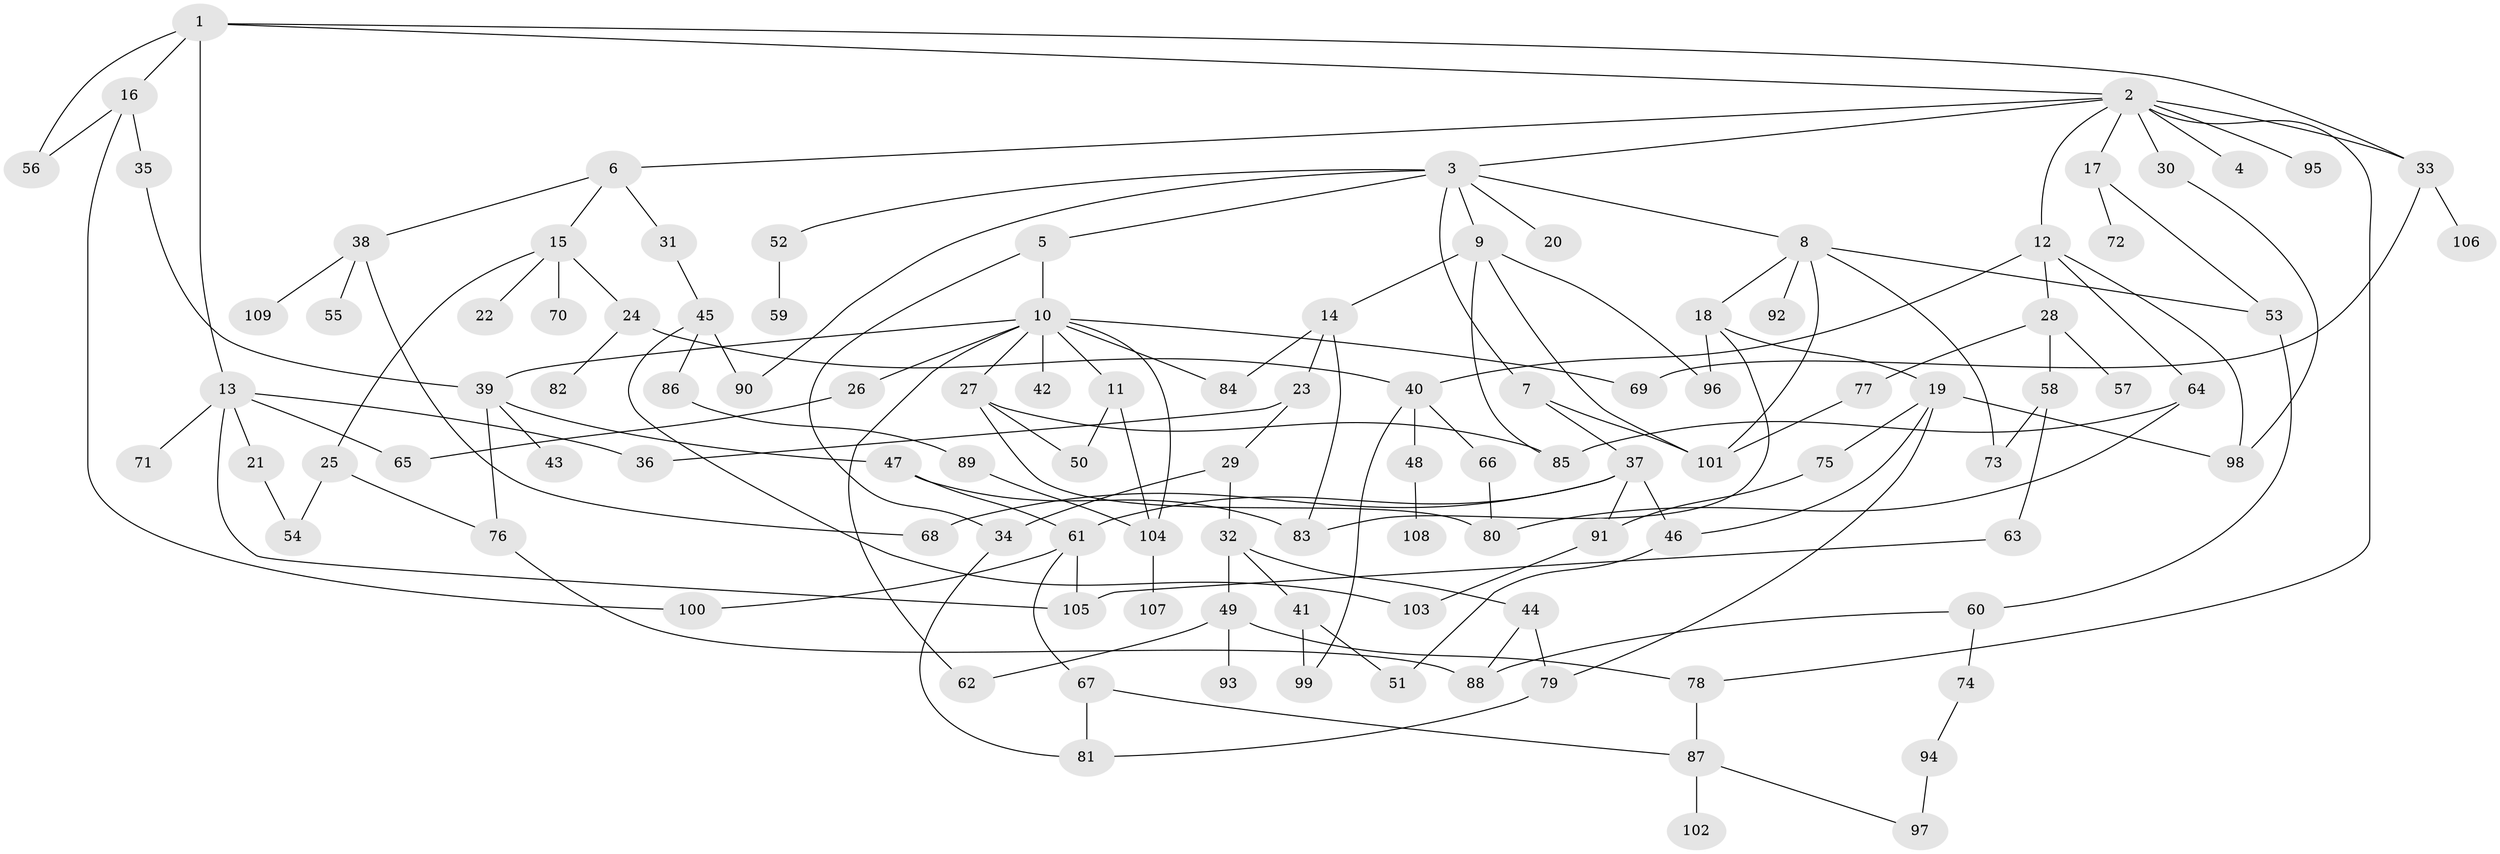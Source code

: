 // Generated by graph-tools (version 1.1) at 2025/42/03/09/25 04:42:44]
// undirected, 109 vertices, 156 edges
graph export_dot {
graph [start="1"]
  node [color=gray90,style=filled];
  1;
  2;
  3;
  4;
  5;
  6;
  7;
  8;
  9;
  10;
  11;
  12;
  13;
  14;
  15;
  16;
  17;
  18;
  19;
  20;
  21;
  22;
  23;
  24;
  25;
  26;
  27;
  28;
  29;
  30;
  31;
  32;
  33;
  34;
  35;
  36;
  37;
  38;
  39;
  40;
  41;
  42;
  43;
  44;
  45;
  46;
  47;
  48;
  49;
  50;
  51;
  52;
  53;
  54;
  55;
  56;
  57;
  58;
  59;
  60;
  61;
  62;
  63;
  64;
  65;
  66;
  67;
  68;
  69;
  70;
  71;
  72;
  73;
  74;
  75;
  76;
  77;
  78;
  79;
  80;
  81;
  82;
  83;
  84;
  85;
  86;
  87;
  88;
  89;
  90;
  91;
  92;
  93;
  94;
  95;
  96;
  97;
  98;
  99;
  100;
  101;
  102;
  103;
  104;
  105;
  106;
  107;
  108;
  109;
  1 -- 2;
  1 -- 13;
  1 -- 16;
  1 -- 33;
  1 -- 56;
  2 -- 3;
  2 -- 4;
  2 -- 6;
  2 -- 12;
  2 -- 17;
  2 -- 30;
  2 -- 33;
  2 -- 95;
  2 -- 78;
  3 -- 5;
  3 -- 7;
  3 -- 8;
  3 -- 9;
  3 -- 20;
  3 -- 52;
  3 -- 90;
  5 -- 10;
  5 -- 34;
  6 -- 15;
  6 -- 31;
  6 -- 38;
  7 -- 37;
  7 -- 101;
  8 -- 18;
  8 -- 53;
  8 -- 73;
  8 -- 92;
  8 -- 101;
  9 -- 14;
  9 -- 96;
  9 -- 85;
  9 -- 101;
  10 -- 11;
  10 -- 26;
  10 -- 27;
  10 -- 39;
  10 -- 42;
  10 -- 62;
  10 -- 84;
  10 -- 69;
  10 -- 104;
  11 -- 104;
  11 -- 50;
  12 -- 28;
  12 -- 40;
  12 -- 64;
  12 -- 98;
  13 -- 21;
  13 -- 36;
  13 -- 71;
  13 -- 65;
  13 -- 105;
  14 -- 23;
  14 -- 84;
  14 -- 83;
  15 -- 22;
  15 -- 24;
  15 -- 25;
  15 -- 70;
  16 -- 35;
  16 -- 56;
  16 -- 100;
  17 -- 72;
  17 -- 53;
  18 -- 19;
  18 -- 83;
  18 -- 96;
  19 -- 46;
  19 -- 75;
  19 -- 79;
  19 -- 98;
  21 -- 54;
  23 -- 29;
  23 -- 36;
  24 -- 82;
  24 -- 40;
  25 -- 54;
  25 -- 76;
  26 -- 65;
  27 -- 50;
  27 -- 85;
  27 -- 80;
  28 -- 57;
  28 -- 58;
  28 -- 77;
  29 -- 32;
  29 -- 34;
  30 -- 98;
  31 -- 45;
  32 -- 41;
  32 -- 44;
  32 -- 49;
  33 -- 69;
  33 -- 106;
  34 -- 81;
  35 -- 39;
  37 -- 61;
  37 -- 68;
  37 -- 91;
  37 -- 46;
  38 -- 55;
  38 -- 109;
  38 -- 68;
  39 -- 43;
  39 -- 47;
  39 -- 76;
  40 -- 48;
  40 -- 66;
  40 -- 99;
  41 -- 99;
  41 -- 51;
  44 -- 88;
  44 -- 79;
  45 -- 86;
  45 -- 90;
  45 -- 103;
  46 -- 51;
  47 -- 83;
  47 -- 61;
  48 -- 108;
  49 -- 78;
  49 -- 93;
  49 -- 62;
  52 -- 59;
  53 -- 60;
  58 -- 63;
  58 -- 73;
  60 -- 74;
  60 -- 88;
  61 -- 67;
  61 -- 100;
  61 -- 105;
  63 -- 105;
  64 -- 80;
  64 -- 85;
  66 -- 80;
  67 -- 81;
  67 -- 87;
  74 -- 94;
  75 -- 91;
  76 -- 88;
  77 -- 101;
  78 -- 87;
  79 -- 81;
  86 -- 89;
  87 -- 102;
  87 -- 97;
  89 -- 104;
  91 -- 103;
  94 -- 97;
  104 -- 107;
}
